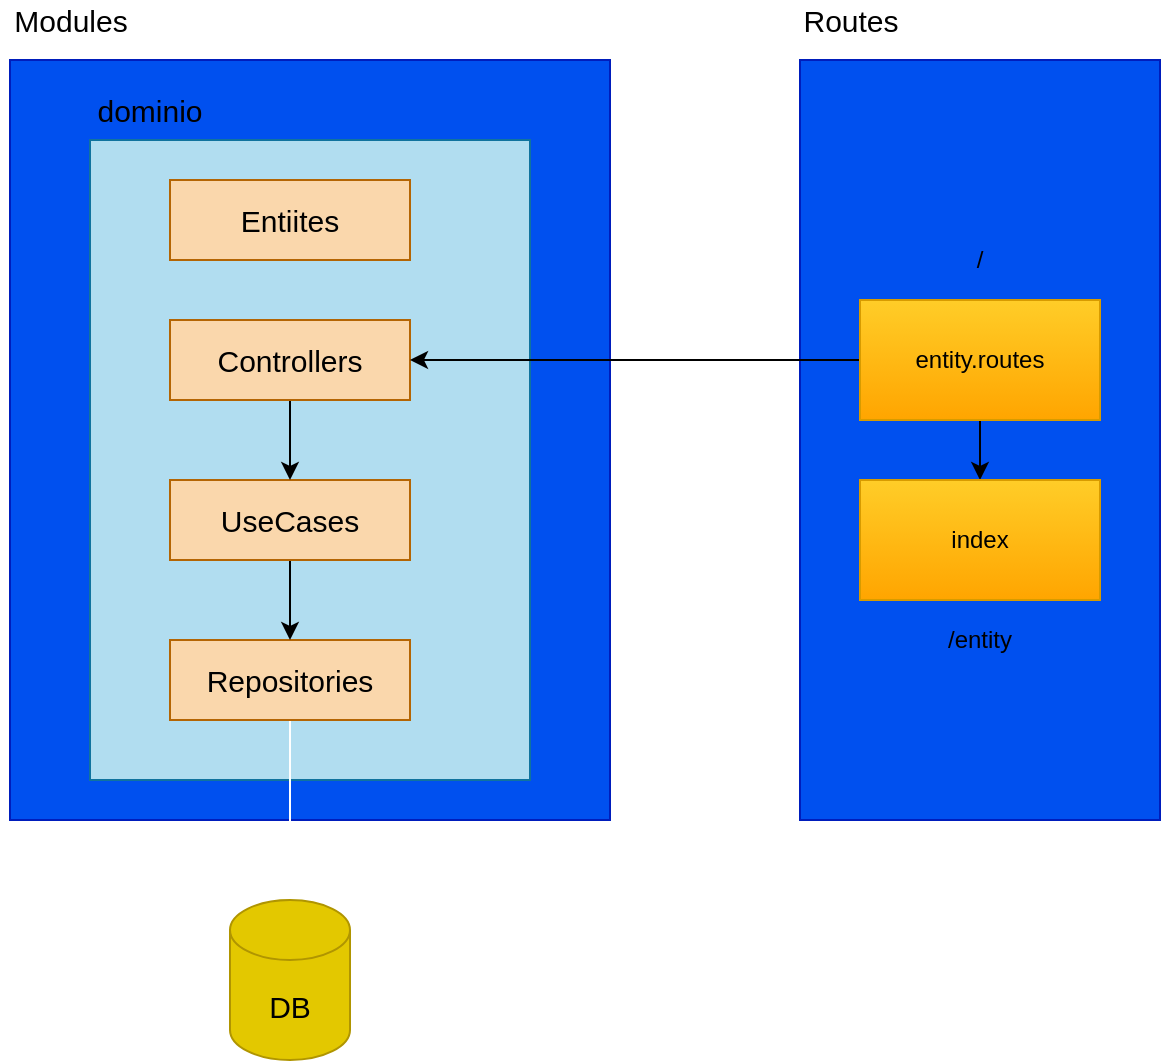 <mxfile>
    <diagram id="M-g4eTOZprFZP86-WqLH" name="Page-1">
        <mxGraphModel dx="471" dy="347" grid="1" gridSize="10" guides="1" tooltips="1" connect="1" arrows="1" fold="1" page="1" pageScale="1" pageWidth="827" pageHeight="1169" background="none" math="0" shadow="0">
            <root>
                <mxCell id="0"/>
                <mxCell id="1" parent="0"/>
                <mxCell id="2" value="" style="rounded=0;whiteSpace=wrap;html=1;fillColor=#0050ef;strokeColor=#001DBC;fontColor=#ffffff;" parent="1" vertex="1">
                    <mxGeometry x="50" y="60" width="300" height="380" as="geometry"/>
                </mxCell>
                <mxCell id="3" value="Modules" style="text;html=1;align=center;verticalAlign=middle;resizable=0;points=[];autosize=1;strokeColor=none;fontSize=15;" parent="1" vertex="1">
                    <mxGeometry x="45" y="30" width="70" height="20" as="geometry"/>
                </mxCell>
                <mxCell id="4" value="" style="rounded=0;whiteSpace=wrap;html=1;fontSize=15;fillColor=#b1ddf0;strokeColor=#10739e;" parent="1" vertex="1">
                    <mxGeometry x="90" y="100" width="220" height="320" as="geometry"/>
                </mxCell>
                <mxCell id="6" value="dominio" style="text;html=1;strokeColor=none;fillColor=none;align=center;verticalAlign=middle;whiteSpace=wrap;rounded=0;fontSize=15;" parent="1" vertex="1">
                    <mxGeometry x="100" y="75" width="40" height="20" as="geometry"/>
                </mxCell>
                <mxCell id="16" style="edgeStyle=none;html=1;fontSize=15;strokeColor=#FFFFFF;" parent="1" source="8" target="15" edge="1">
                    <mxGeometry relative="1" as="geometry"/>
                </mxCell>
                <mxCell id="8" value="&lt;font color=&quot;#000000&quot;&gt;Repositories&lt;/font&gt;" style="rounded=0;whiteSpace=wrap;html=1;fontSize=15;fillColor=#fad7ac;strokeColor=#b46504;" parent="1" vertex="1">
                    <mxGeometry x="130" y="350" width="120" height="40" as="geometry"/>
                </mxCell>
                <mxCell id="14" value="" style="edgeStyle=none;html=1;fontSize=15;strokeColor=#000000;" parent="1" source="9" target="8" edge="1">
                    <mxGeometry relative="1" as="geometry"/>
                </mxCell>
                <mxCell id="9" value="&lt;font color=&quot;#000000&quot;&gt;UseCases&lt;/font&gt;" style="rounded=0;whiteSpace=wrap;html=1;fontSize=15;fillColor=#fad7ac;strokeColor=#b46504;" parent="1" vertex="1">
                    <mxGeometry x="130" y="270" width="120" height="40" as="geometry"/>
                </mxCell>
                <mxCell id="10" value="&lt;font color=&quot;#000000&quot;&gt;Entiites&lt;/font&gt;" style="rounded=0;whiteSpace=wrap;html=1;fontSize=15;fillColor=#fad7ac;strokeColor=#b46504;" parent="1" vertex="1">
                    <mxGeometry x="130" y="120" width="120" height="40" as="geometry"/>
                </mxCell>
                <mxCell id="13" value="" style="edgeStyle=none;html=1;fontSize=15;strokeColor=#000000;" parent="1" source="12" target="9" edge="1">
                    <mxGeometry relative="1" as="geometry">
                        <Array as="points"/>
                    </mxGeometry>
                </mxCell>
                <mxCell id="12" value="&lt;font color=&quot;#000000&quot;&gt;Controllers&lt;/font&gt;" style="rounded=0;whiteSpace=wrap;html=1;fontSize=15;fillColor=#fad7ac;strokeColor=#b46504;" parent="1" vertex="1">
                    <mxGeometry x="130" y="190" width="120" height="40" as="geometry"/>
                </mxCell>
                <mxCell id="15" value="DB" style="shape=cylinder3;whiteSpace=wrap;html=1;boundedLbl=1;backgroundOutline=1;size=15;fontSize=15;fillColor=#e3c800;strokeColor=#B09500;fontColor=#000000;" parent="1" vertex="1">
                    <mxGeometry x="160" y="480" width="60" height="80" as="geometry"/>
                </mxCell>
                <mxCell id="24" value="" style="rounded=0;whiteSpace=wrap;html=1;fillColor=#0050ef;strokeColor=#001DBC;fontColor=#ffffff;" parent="1" vertex="1">
                    <mxGeometry x="445" y="60" width="180" height="380" as="geometry"/>
                </mxCell>
                <mxCell id="25" value="Routes" style="text;html=1;align=center;verticalAlign=middle;resizable=0;points=[];autosize=1;strokeColor=none;fontSize=15;" parent="1" vertex="1">
                    <mxGeometry x="440" y="30" width="60" height="20" as="geometry"/>
                </mxCell>
                <mxCell id="30" style="edgeStyle=none;html=1;" parent="1" source="26" target="28" edge="1">
                    <mxGeometry relative="1" as="geometry"/>
                </mxCell>
                <mxCell id="37" style="edgeStyle=none;html=1;" parent="1" source="26" target="12" edge="1">
                    <mxGeometry relative="1" as="geometry"/>
                </mxCell>
                <mxCell id="26" value="entity.routes" style="rounded=0;whiteSpace=wrap;html=1;fillColor=#ffcd28;strokeColor=#d79b00;gradientColor=#ffa500;" parent="1" vertex="1">
                    <mxGeometry x="475" y="180" width="120" height="60" as="geometry"/>
                </mxCell>
                <mxCell id="28" value="index" style="rounded=0;whiteSpace=wrap;html=1;fillColor=#ffcd28;strokeColor=#d79b00;gradientColor=#ffa500;" parent="1" vertex="1">
                    <mxGeometry x="475" y="270" width="120" height="60" as="geometry"/>
                </mxCell>
                <mxCell id="35" value="/" style="text;html=1;strokeColor=none;fillColor=none;align=center;verticalAlign=middle;whiteSpace=wrap;rounded=0;" parent="1" vertex="1">
                    <mxGeometry x="515" y="150" width="40" height="20" as="geometry"/>
                </mxCell>
                <mxCell id="36" value="/entity" style="text;html=1;strokeColor=none;fillColor=none;align=center;verticalAlign=middle;whiteSpace=wrap;rounded=0;" parent="1" vertex="1">
                    <mxGeometry x="515" y="340" width="40" height="20" as="geometry"/>
                </mxCell>
            </root>
        </mxGraphModel>
    </diagram>
</mxfile>